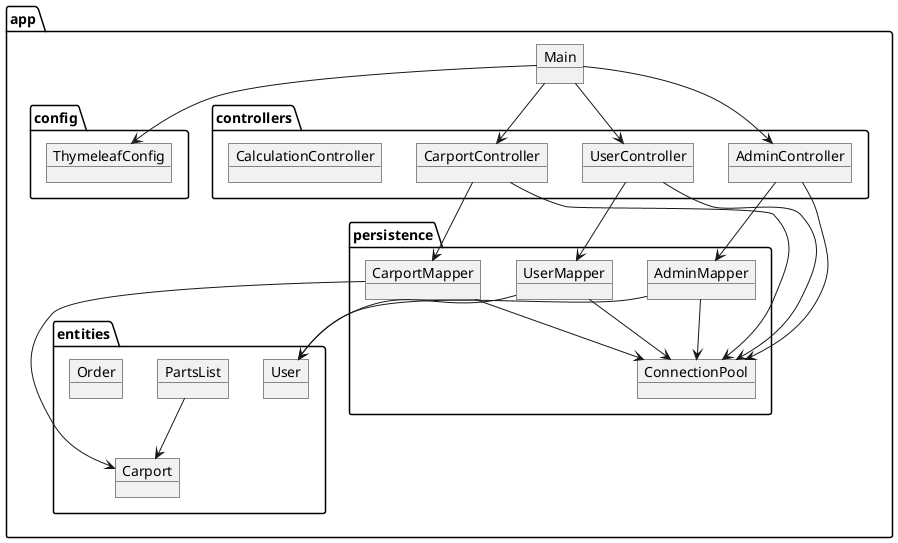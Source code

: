 @startuml

package app {
    object Main
}

package app.config {
    object ThymeleafConfig
}

package app.controllers {
    object AdminController
    object CarportController
    object UserController
    object CalculationController
}

package app.persistence {
    object CarportMapper
    object AdminMapper
    object UserMapper
    object ConnectionPool
}

package app.entities {
    object Carport
    object User
    object PartsList
    object Order
}

Main --> ThymeleafConfig
Main --> AdminController
Main --> CarportController
Main --> UserController

AdminController --> ConnectionPool
AdminController --> AdminMapper
CarportController --> ConnectionPool
CarportController --> CarportMapper
UserController --> ConnectionPool
UserController --> UserMapper

CarportMapper --> ConnectionPool
CarportMapper --> Carport


AdminMapper --> ConnectionPool
AdminMapper --> User

UserMapper --> ConnectionPool
UserMapper --> User

PartsList --> Carport




@enduml
